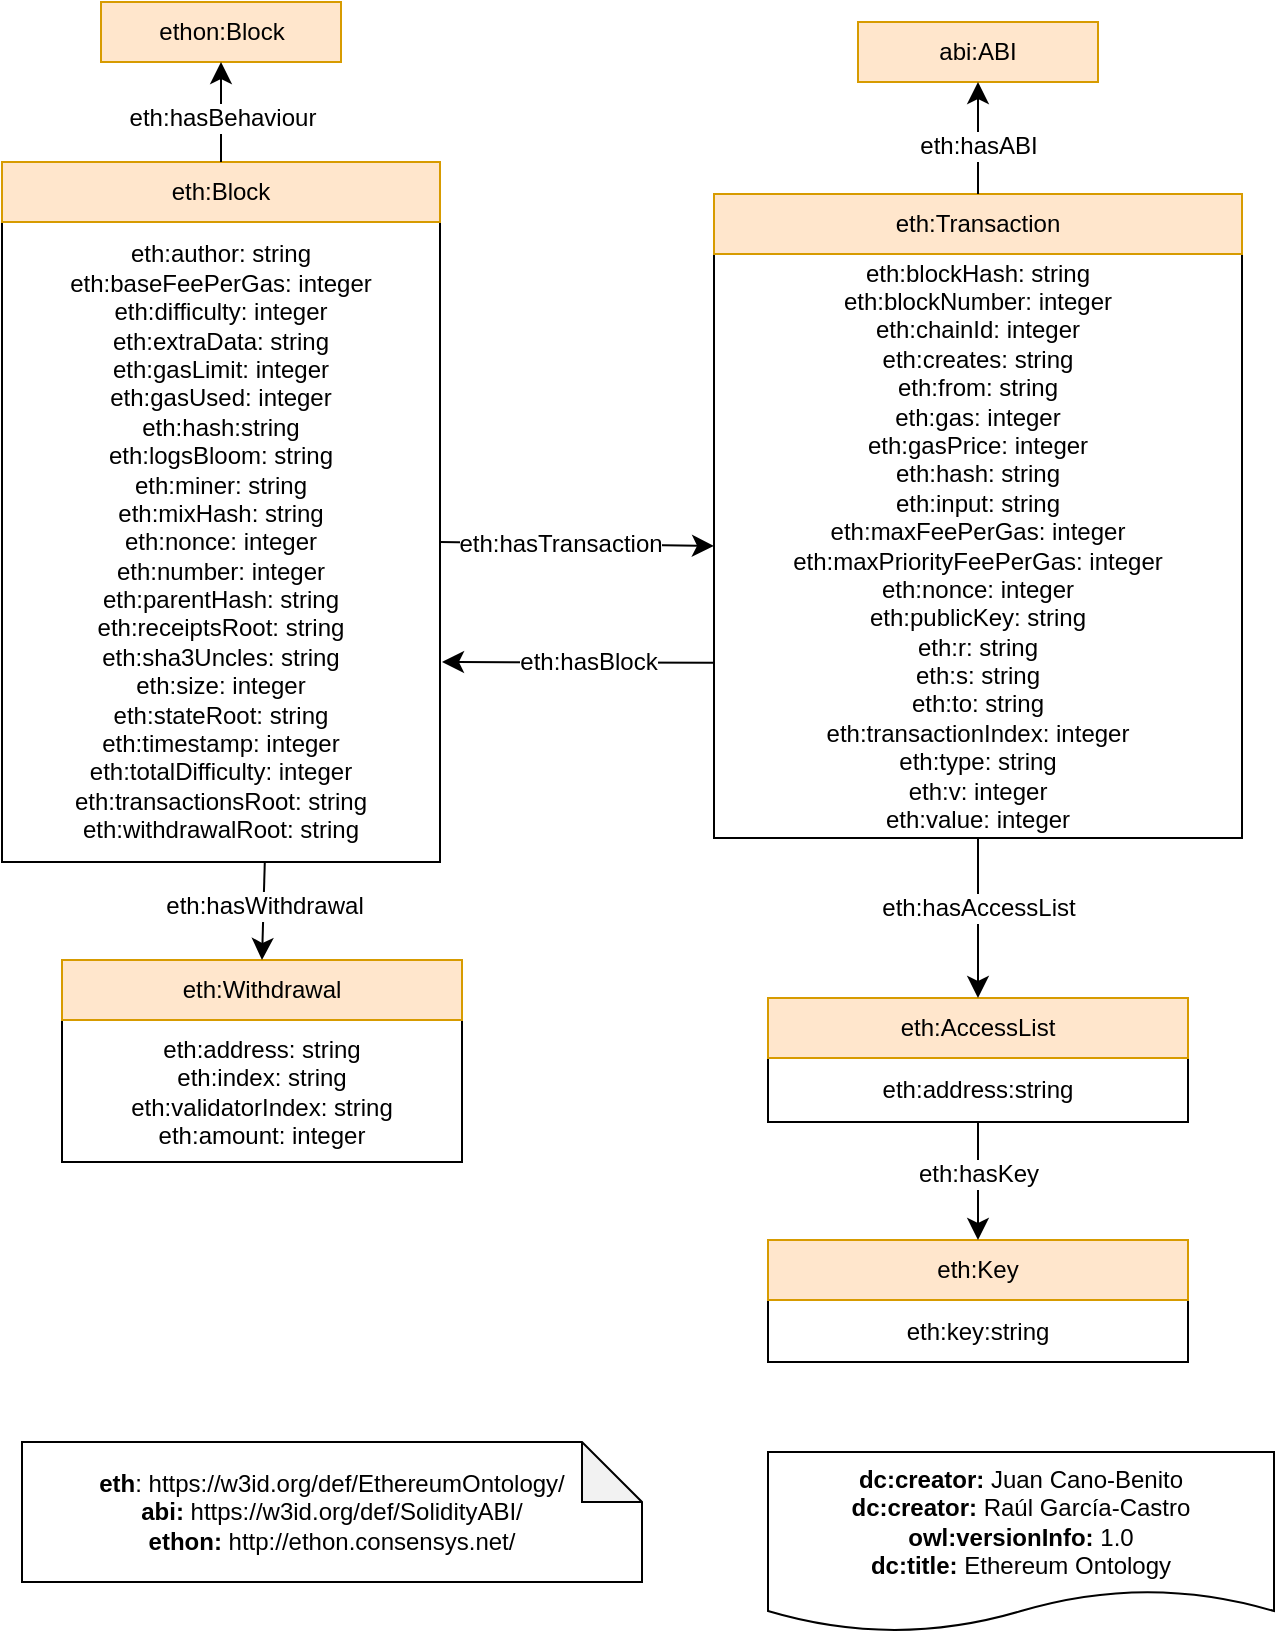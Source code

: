<mxfile version="22.1.2" type="device">
  <diagram name="Página-1" id="SBtXCQusfcoDAzW-KhdI">
    <mxGraphModel dx="1082" dy="883" grid="1" gridSize="10" guides="1" tooltips="1" connect="1" arrows="1" fold="1" page="1" pageScale="1" pageWidth="827" pageHeight="1169" math="0" shadow="0">
      <root>
        <mxCell id="0" />
        <mxCell id="1" parent="0" />
        <mxCell id="He1LjLUOFKAsx9Kj7YYt-1" value="&lt;div&gt;&lt;b&gt;dc:creator:&lt;/b&gt;&amp;nbsp;Juan Cano-Benito&lt;br&gt;&lt;div style=&quot;border-color: var(--border-color);&quot;&gt;&lt;b style=&quot;border-color: var(--border-color);&quot;&gt;dc:creator:&lt;/b&gt;&amp;nbsp;Raúl García-Castro&lt;/div&gt;&lt;/div&gt;&lt;div&gt;&lt;b&gt;owl:versionInfo:&lt;/b&gt; 1.0&lt;/div&gt;&lt;div&gt;&lt;b&gt;dc:title:&lt;/b&gt;&amp;nbsp;Ethereum Ontology&lt;/div&gt;" style="shape=document;whiteSpace=wrap;html=1;boundedLbl=1;labelBackgroundColor=#ffffff;strokeColor=#000000;fontSize=12;fontColor=#000000;size=0.233;" parent="1" vertex="1">
          <mxGeometry x="483" y="865" width="253" height="90" as="geometry" />
        </mxCell>
        <mxCell id="7OYhp2xL0KcFC6VSOEil-1" value="&lt;div&gt;&lt;b&gt;eth&lt;/b&gt;: https://w3id.org/def/EthereumOntology/&lt;/div&gt;&lt;div&gt;&lt;b&gt;abi:&lt;/b&gt;&amp;nbsp;https://w3id.org/def/SolidityABI/&lt;br&gt;&lt;span style=&quot;border-color: var(--border-color);&quot;&gt;&lt;b style=&quot;border-color: var(--border-color);&quot;&gt;ethon:&amp;nbsp;&lt;/b&gt;http://ethon.consensys.net/&lt;br style=&quot;border-color: var(--border-color);&quot;&gt;&lt;/span&gt;&lt;/div&gt;" style="shape=note;whiteSpace=wrap;html=1;backgroundOutline=1;darkOpacity=0.05;" parent="1" vertex="1">
          <mxGeometry x="110" y="860" width="310" height="70" as="geometry" />
        </mxCell>
        <mxCell id="7OYhp2xL0KcFC6VSOEil-8" value="eth:author: string&lt;br&gt;eth:baseFeePerGas: integer&lt;br&gt;eth:difficulty: integer&lt;br&gt;eth:extraData: string&lt;br&gt;eth:gasLimit: integer&lt;br style=&quot;border-color: var(--border-color);&quot;&gt;eth:gasUsed: integer&lt;br&gt;eth:hash:string&lt;br&gt;eth:logsBloom: string&lt;br&gt;eth:miner: string&lt;br style=&quot;border-color: var(--border-color);&quot;&gt;eth:mixHash: string&lt;br&gt;eth:nonce: integer&lt;br style=&quot;border-color: var(--border-color);&quot;&gt;eth:number: integer&lt;br&gt;eth:parentHash: string&lt;br style=&quot;border-color: var(--border-color);&quot;&gt;eth:receiptsRoot: string&lt;br style=&quot;border-color: var(--border-color);&quot;&gt;eth:sha3Uncles: string&lt;br&gt;eth:size: integer&lt;br&gt;eth:stateRoot: string&lt;br style=&quot;border-color: var(--border-color);&quot;&gt;eth:timestamp: integer&lt;br&gt;eth:totalDifficulty: integer&lt;br style=&quot;border-color: var(--border-color);&quot;&gt;eth:transactionsRoot: string&lt;br&gt;eth:withdrawalRoot: string" style="rounded=0;whiteSpace=wrap;html=1;snapToPoint=1;points=[[0.1,0],[0.2,0],[0.3,0],[0.4,0],[0.5,0],[0.6,0],[0.7,0],[0.8,0],[0.9,0],[0,0.1],[0,0.3],[0,0.5],[0,0.7],[0,0.9],[0.1,1],[0.2,1],[0.3,1],[0.4,1],[0.5,1],[0.6,1],[0.7,1],[0.8,1],[0.9,1],[1,0.1],[1,0.3],[1,0.5],[1,0.7],[1,0.9]];" parent="1" vertex="1">
          <mxGeometry x="100" y="250" width="219" height="320" as="geometry" />
        </mxCell>
        <mxCell id="7OYhp2xL0KcFC6VSOEil-9" value="eth:Block" style="rounded=0;whiteSpace=wrap;html=1;snapToPoint=1;points=[[0.1,0],[0.2,0],[0.3,0],[0.4,0],[0.5,0],[0.6,0],[0.7,0],[0.8,0],[0.9,0],[0,0.1],[0,0.3],[0,0.5],[0,0.7],[0,0.9],[0.1,1],[0.2,1],[0.3,1],[0.4,1],[0.5,1],[0.6,1],[0.7,1],[0.8,1],[0.9,1],[1,0.1],[1,0.3],[1,0.5],[1,0.7],[1,0.9]];fillColor=#ffe6cc;strokeColor=#d79b00;" parent="1" vertex="1">
          <mxGeometry x="100" y="220" width="219" height="30" as="geometry" />
        </mxCell>
        <mxCell id="7OYhp2xL0KcFC6VSOEil-10" value="eth:blockHash: string&lt;br&gt;eth:blockNumber: integer&lt;br&gt;eth:chainId: integer&lt;br&gt;eth:creates: string&lt;br style=&quot;border-color: var(--border-color);&quot;&gt;eth:from: string&lt;br&gt;eth:gas: integer&lt;br&gt;eth:gasPrice: integer&lt;br&gt;eth:hash: string&lt;br&gt;eth:input: string&lt;br&gt;eth:maxFeePerGas: integer&lt;br style=&quot;border-color: var(--border-color);&quot;&gt;eth:maxPriorityFeePerGas: integer&lt;br&gt;eth:nonce: integer&lt;br&gt;eth:publicKey: string&lt;br&gt;eth:r: string&lt;br&gt;eth:s: string&lt;br&gt;eth:to: string&lt;br style=&quot;border-color: var(--border-color);&quot;&gt;eth:transactionIndex: integer&lt;br&gt;eth:type: string&lt;br&gt;eth:v: integer&lt;br&gt;eth:value: integer" style="rounded=0;whiteSpace=wrap;html=1;snapToPoint=1;points=[[0.1,0],[0.2,0],[0.3,0],[0.4,0],[0.5,0],[0.6,0],[0.7,0],[0.8,0],[0.9,0],[0,0.1],[0,0.3],[0,0.5],[0,0.7],[0,0.9],[0.1,1],[0.2,1],[0.3,1],[0.4,1],[0.5,1],[0.6,1],[0.7,1],[0.8,1],[0.9,1],[1,0.1],[1,0.3],[1,0.5],[1,0.7],[1,0.9]];" parent="1" vertex="1">
          <mxGeometry x="456" y="266" width="264" height="292" as="geometry" />
        </mxCell>
        <mxCell id="7OYhp2xL0KcFC6VSOEil-11" value="eth:Transaction" style="rounded=0;whiteSpace=wrap;html=1;snapToPoint=1;points=[[0.1,0],[0.2,0],[0.3,0],[0.4,0],[0.5,0],[0.6,0],[0.7,0],[0.8,0],[0.9,0],[0,0.1],[0,0.3],[0,0.5],[0,0.7],[0,0.9],[0.1,1],[0.2,1],[0.3,1],[0.4,1],[0.5,1],[0.6,1],[0.7,1],[0.8,1],[0.9,1],[1,0.1],[1,0.3],[1,0.5],[1,0.7],[1,0.9]];fillColor=#ffe6cc;strokeColor=#d79b00;" parent="1" vertex="1">
          <mxGeometry x="456" y="236" width="264" height="30" as="geometry" />
        </mxCell>
        <mxCell id="7OYhp2xL0KcFC6VSOEil-12" value="" style="endArrow=classic;html=1;exitX=1;exitY=0.5;exitDx=0;exitDy=0;entryX=0;entryY=0.5;entryDx=0;entryDy=0;endSize=8;arcSize=0;rounded=0;" parent="1" source="7OYhp2xL0KcFC6VSOEil-8" target="7OYhp2xL0KcFC6VSOEil-10" edge="1">
          <mxGeometry width="50" height="50" relative="1" as="geometry">
            <mxPoint x="410" y="445" as="sourcePoint" />
            <mxPoint x="607" y="445" as="targetPoint" />
          </mxGeometry>
        </mxCell>
        <mxCell id="7OYhp2xL0KcFC6VSOEil-13" value="&lt;div&gt;eth:hasTransaction&lt;/div&gt;" style="text;html=1;align=center;verticalAlign=middle;resizable=0;points=[];labelBackgroundColor=#ffffff;" parent="7OYhp2xL0KcFC6VSOEil-12" vertex="1" connectable="0">
          <mxGeometry x="-0.127" relative="1" as="geometry">
            <mxPoint as="offset" />
          </mxGeometry>
        </mxCell>
        <mxCell id="7OYhp2xL0KcFC6VSOEil-14" value="abi:ABI" style="rounded=0;whiteSpace=wrap;html=1;snapToPoint=1;points=[[0.1,0],[0.2,0],[0.3,0],[0.4,0],[0.5,0],[0.6,0],[0.7,0],[0.8,0],[0.9,0],[0,0.1],[0,0.3],[0,0.5],[0,0.7],[0,0.9],[0.1,1],[0.2,1],[0.3,1],[0.4,1],[0.5,1],[0.6,1],[0.7,1],[0.8,1],[0.9,1],[1,0.1],[1,0.3],[1,0.5],[1,0.7],[1,0.9]];fillColor=#ffe6cc;strokeColor=#d79b00;" parent="1" vertex="1">
          <mxGeometry x="528" y="150.0" width="120" height="30" as="geometry" />
        </mxCell>
        <mxCell id="7OYhp2xL0KcFC6VSOEil-15" value="" style="endArrow=classic;html=1;entryX=0.5;entryY=1;entryDx=0;entryDy=0;endSize=8;arcSize=0;rounded=0;exitX=0.5;exitY=0;exitDx=0;exitDy=0;" parent="1" source="7OYhp2xL0KcFC6VSOEil-11" target="7OYhp2xL0KcFC6VSOEil-14" edge="1">
          <mxGeometry width="50" height="50" relative="1" as="geometry">
            <mxPoint x="710" y="423" as="sourcePoint" />
            <mxPoint x="911" y="423" as="targetPoint" />
          </mxGeometry>
        </mxCell>
        <mxCell id="7OYhp2xL0KcFC6VSOEil-16" value="&lt;div&gt;eth:hasABI&lt;/div&gt;" style="text;html=1;align=center;verticalAlign=middle;resizable=0;points=[];labelBackgroundColor=#ffffff;" parent="7OYhp2xL0KcFC6VSOEil-15" vertex="1" connectable="0">
          <mxGeometry x="-0.127" relative="1" as="geometry">
            <mxPoint as="offset" />
          </mxGeometry>
        </mxCell>
        <mxCell id="7OYhp2xL0KcFC6VSOEil-18" value="ethon:Block" style="rounded=0;whiteSpace=wrap;html=1;snapToPoint=1;points=[[0.1,0],[0.2,0],[0.3,0],[0.4,0],[0.5,0],[0.6,0],[0.7,0],[0.8,0],[0.9,0],[0,0.1],[0,0.3],[0,0.5],[0,0.7],[0,0.9],[0.1,1],[0.2,1],[0.3,1],[0.4,1],[0.5,1],[0.6,1],[0.7,1],[0.8,1],[0.9,1],[1,0.1],[1,0.3],[1,0.5],[1,0.7],[1,0.9]];fillColor=#ffe6cc;strokeColor=#d79b00;" parent="1" vertex="1">
          <mxGeometry x="149.5" y="140.0" width="120" height="30" as="geometry" />
        </mxCell>
        <mxCell id="7OYhp2xL0KcFC6VSOEil-19" value="" style="endArrow=classic;html=1;exitX=0.5;exitY=0;exitDx=0;exitDy=0;endSize=8;arcSize=0;rounded=0;" parent="1" source="7OYhp2xL0KcFC6VSOEil-9" target="7OYhp2xL0KcFC6VSOEil-18" edge="1">
          <mxGeometry width="50" height="50" relative="1" as="geometry">
            <mxPoint x="329" y="423" as="sourcePoint" />
            <mxPoint x="530" y="423" as="targetPoint" />
          </mxGeometry>
        </mxCell>
        <mxCell id="7OYhp2xL0KcFC6VSOEil-20" value="&lt;div&gt;eth:hasBehaviour&lt;/div&gt;" style="text;html=1;align=center;verticalAlign=middle;resizable=0;points=[];labelBackgroundColor=#ffffff;" parent="7OYhp2xL0KcFC6VSOEil-19" vertex="1" connectable="0">
          <mxGeometry x="-0.127" relative="1" as="geometry">
            <mxPoint as="offset" />
          </mxGeometry>
        </mxCell>
        <mxCell id="7OYhp2xL0KcFC6VSOEil-24" value="eth:address: string&lt;br&gt;eth:index: string&lt;br&gt;eth:validatorIndex: string&lt;br&gt;eth:amount: integer" style="rounded=0;whiteSpace=wrap;html=1;snapToPoint=1;points=[[0.1,0],[0.2,0],[0.3,0],[0.4,0],[0.5,0],[0.6,0],[0.7,0],[0.8,0],[0.9,0],[0,0.1],[0,0.3],[0,0.5],[0,0.7],[0,0.9],[0.1,1],[0.2,1],[0.3,1],[0.4,1],[0.5,1],[0.6,1],[0.7,1],[0.8,1],[0.9,1],[1,0.1],[1,0.3],[1,0.5],[1,0.7],[1,0.9]];" parent="1" vertex="1">
          <mxGeometry x="130" y="649" width="200" height="71" as="geometry" />
        </mxCell>
        <mxCell id="7OYhp2xL0KcFC6VSOEil-25" value="eth:Withdrawal" style="rounded=0;whiteSpace=wrap;html=1;snapToPoint=1;points=[[0.1,0],[0.2,0],[0.3,0],[0.4,0],[0.5,0],[0.6,0],[0.7,0],[0.8,0],[0.9,0],[0,0.1],[0,0.3],[0,0.5],[0,0.7],[0,0.9],[0.1,1],[0.2,1],[0.3,1],[0.4,1],[0.5,1],[0.6,1],[0.7,1],[0.8,1],[0.9,1],[1,0.1],[1,0.3],[1,0.5],[1,0.7],[1,0.9]];fillColor=#ffe6cc;strokeColor=#d79b00;" parent="1" vertex="1">
          <mxGeometry x="130" y="619" width="200" height="30" as="geometry" />
        </mxCell>
        <mxCell id="7OYhp2xL0KcFC6VSOEil-26" value="" style="endArrow=classic;html=1;exitX=0.6;exitY=1;exitDx=0;exitDy=0;endSize=8;arcSize=0;rounded=0;entryX=0.5;entryY=0;entryDx=0;entryDy=0;" parent="1" source="7OYhp2xL0KcFC6VSOEil-8" target="7OYhp2xL0KcFC6VSOEil-25" edge="1">
          <mxGeometry width="50" height="50" relative="1" as="geometry">
            <mxPoint x="329" y="423" as="sourcePoint" />
            <mxPoint x="500" y="423" as="targetPoint" />
          </mxGeometry>
        </mxCell>
        <mxCell id="7OYhp2xL0KcFC6VSOEil-27" value="&lt;div&gt;eth:hasWithdrawal&lt;/div&gt;" style="text;html=1;align=center;verticalAlign=middle;resizable=0;points=[];labelBackgroundColor=#ffffff;" parent="7OYhp2xL0KcFC6VSOEil-26" vertex="1" connectable="0">
          <mxGeometry x="-0.127" relative="1" as="geometry">
            <mxPoint as="offset" />
          </mxGeometry>
        </mxCell>
        <mxCell id="7OYhp2xL0KcFC6VSOEil-28" value="eth:address:string" style="rounded=0;whiteSpace=wrap;html=1;snapToPoint=1;points=[[0.1,0],[0.2,0],[0.3,0],[0.4,0],[0.5,0],[0.6,0],[0.7,0],[0.8,0],[0.9,0],[0,0.1],[0,0.3],[0,0.5],[0,0.7],[0,0.9],[0.1,1],[0.2,1],[0.3,1],[0.4,1],[0.5,1],[0.6,1],[0.7,1],[0.8,1],[0.9,1],[1,0.1],[1,0.3],[1,0.5],[1,0.7],[1,0.9]];" parent="1" vertex="1">
          <mxGeometry x="483" y="668" width="210" height="32" as="geometry" />
        </mxCell>
        <mxCell id="7OYhp2xL0KcFC6VSOEil-29" value="eth:AccessList" style="rounded=0;whiteSpace=wrap;html=1;snapToPoint=1;points=[[0.1,0],[0.2,0],[0.3,0],[0.4,0],[0.5,0],[0.6,0],[0.7,0],[0.8,0],[0.9,0],[0,0.1],[0,0.3],[0,0.5],[0,0.7],[0,0.9],[0.1,1],[0.2,1],[0.3,1],[0.4,1],[0.5,1],[0.6,1],[0.7,1],[0.8,1],[0.9,1],[1,0.1],[1,0.3],[1,0.5],[1,0.7],[1,0.9]];fillColor=#ffe6cc;strokeColor=#d79b00;" parent="1" vertex="1">
          <mxGeometry x="483" y="638" width="210" height="30" as="geometry" />
        </mxCell>
        <mxCell id="7OYhp2xL0KcFC6VSOEil-30" value="eth:key:string" style="rounded=0;whiteSpace=wrap;html=1;snapToPoint=1;points=[[0.1,0],[0.2,0],[0.3,0],[0.4,0],[0.5,0],[0.6,0],[0.7,0],[0.8,0],[0.9,0],[0,0.1],[0,0.3],[0,0.5],[0,0.7],[0,0.9],[0.1,1],[0.2,1],[0.3,1],[0.4,1],[0.5,1],[0.6,1],[0.7,1],[0.8,1],[0.9,1],[1,0.1],[1,0.3],[1,0.5],[1,0.7],[1,0.9]];" parent="1" vertex="1">
          <mxGeometry x="483" y="789" width="210" height="31" as="geometry" />
        </mxCell>
        <mxCell id="7OYhp2xL0KcFC6VSOEil-31" value="eth:Key" style="rounded=0;whiteSpace=wrap;html=1;snapToPoint=1;points=[[0.1,0],[0.2,0],[0.3,0],[0.4,0],[0.5,0],[0.6,0],[0.7,0],[0.8,0],[0.9,0],[0,0.1],[0,0.3],[0,0.5],[0,0.7],[0,0.9],[0.1,1],[0.2,1],[0.3,1],[0.4,1],[0.5,1],[0.6,1],[0.7,1],[0.8,1],[0.9,1],[1,0.1],[1,0.3],[1,0.5],[1,0.7],[1,0.9]];fillColor=#ffe6cc;strokeColor=#d79b00;" parent="1" vertex="1">
          <mxGeometry x="483" y="759" width="210" height="30" as="geometry" />
        </mxCell>
        <mxCell id="7OYhp2xL0KcFC6VSOEil-32" value="" style="endArrow=classic;html=1;entryX=0.5;entryY=0;entryDx=0;entryDy=0;endSize=8;arcSize=0;rounded=0;exitX=0.5;exitY=1;exitDx=0;exitDy=0;" parent="1" source="7OYhp2xL0KcFC6VSOEil-10" target="7OYhp2xL0KcFC6VSOEil-29" edge="1">
          <mxGeometry width="50" height="50" relative="1" as="geometry">
            <mxPoint x="605" y="246" as="sourcePoint" />
            <mxPoint x="605" y="190" as="targetPoint" />
          </mxGeometry>
        </mxCell>
        <mxCell id="7OYhp2xL0KcFC6VSOEil-33" value="&lt;div&gt;eth:hasAccessList&lt;/div&gt;" style="text;html=1;align=center;verticalAlign=middle;resizable=0;points=[];labelBackgroundColor=#ffffff;" parent="7OYhp2xL0KcFC6VSOEil-32" vertex="1" connectable="0">
          <mxGeometry x="-0.127" relative="1" as="geometry">
            <mxPoint as="offset" />
          </mxGeometry>
        </mxCell>
        <mxCell id="7OYhp2xL0KcFC6VSOEil-34" value="" style="endArrow=classic;html=1;entryX=0.5;entryY=0;entryDx=0;entryDy=0;endSize=8;arcSize=0;rounded=0;exitX=0.5;exitY=1;exitDx=0;exitDy=0;" parent="1" source="7OYhp2xL0KcFC6VSOEil-28" target="7OYhp2xL0KcFC6VSOEil-31" edge="1">
          <mxGeometry width="50" height="50" relative="1" as="geometry">
            <mxPoint x="732" y="391" as="sourcePoint" />
            <mxPoint x="882" y="389" as="targetPoint" />
          </mxGeometry>
        </mxCell>
        <mxCell id="7OYhp2xL0KcFC6VSOEil-35" value="&lt;div&gt;eth:hasKey&lt;/div&gt;" style="text;html=1;align=center;verticalAlign=middle;resizable=0;points=[];labelBackgroundColor=#ffffff;" parent="7OYhp2xL0KcFC6VSOEil-34" vertex="1" connectable="0">
          <mxGeometry x="-0.127" relative="1" as="geometry">
            <mxPoint as="offset" />
          </mxGeometry>
        </mxCell>
        <mxCell id="FdG07NQuOFD6o3g3dEVX-1" value="" style="endArrow=classic;html=1;exitX=0;exitY=0.7;exitDx=0;exitDy=0;endSize=8;arcSize=0;rounded=0;" parent="1" source="7OYhp2xL0KcFC6VSOEil-10" edge="1">
          <mxGeometry width="50" height="50" relative="1" as="geometry">
            <mxPoint x="319" y="510" as="sourcePoint" />
            <mxPoint x="320" y="470" as="targetPoint" />
          </mxGeometry>
        </mxCell>
        <mxCell id="FdG07NQuOFD6o3g3dEVX-2" value="&lt;div&gt;eth:hasBlock&lt;/div&gt;" style="text;html=1;align=center;verticalAlign=middle;resizable=0;points=[];labelBackgroundColor=#ffffff;" parent="FdG07NQuOFD6o3g3dEVX-1" vertex="1" connectable="0">
          <mxGeometry x="-0.127" relative="1" as="geometry">
            <mxPoint x="-4" as="offset" />
          </mxGeometry>
        </mxCell>
      </root>
    </mxGraphModel>
  </diagram>
</mxfile>
